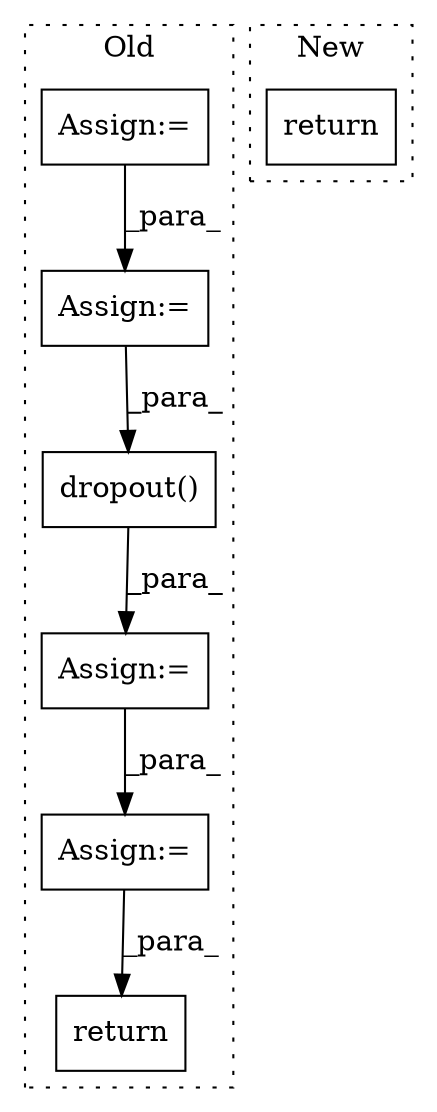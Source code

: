 digraph G {
subgraph cluster0 {
1 [label="dropout()" a="75" s="2285,2299" l="13,1" shape="box"];
3 [label="return" a="93" s="2338" l="7" shape="box"];
4 [label="Assign:=" a="68" s="2315" l="3" shape="box"];
5 [label="Assign:=" a="68" s="1981" l="3" shape="box"];
6 [label="Assign:=" a="68" s="2282" l="3" shape="box"];
7 [label="Assign:=" a="68" s="2184" l="3" shape="box"];
label = "Old";
style="dotted";
}
subgraph cluster1 {
2 [label="return" a="93" s="1928" l="7" shape="box"];
label = "New";
style="dotted";
}
1 -> 6 [label="_para_"];
4 -> 3 [label="_para_"];
5 -> 7 [label="_para_"];
6 -> 4 [label="_para_"];
7 -> 1 [label="_para_"];
}